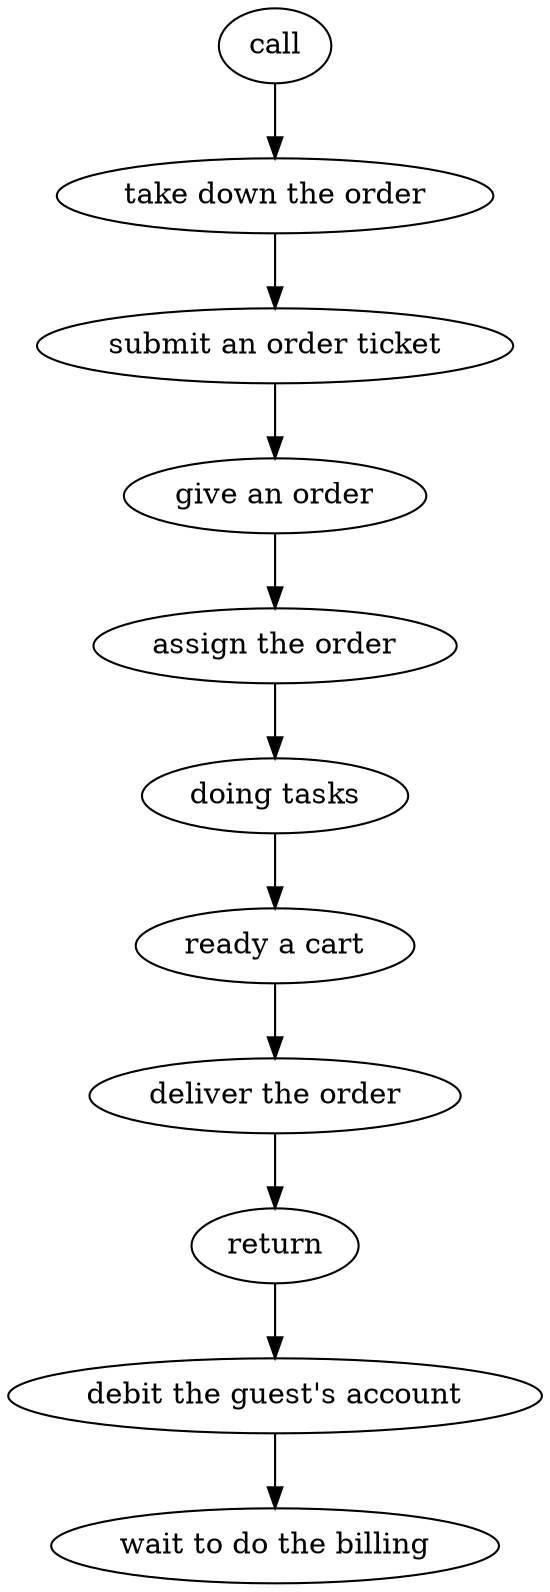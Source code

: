 strict digraph "doc-1.3" {
	graph [name="doc-1.3"];
	call	[attrs="{'type': 'Activity', 'label': 'call'}"];
	"take down the order"	[attrs="{'type': 'Activity', 'label': 'take down the order'}"];
	call -> "take down the order"	[attrs="{'type': 'flow', 'label': 'flow'}"];
	"submit an order ticket"	[attrs="{'type': 'Activity', 'label': 'submit an order ticket'}"];
	"take down the order" -> "submit an order ticket"	[attrs="{'type': 'flow', 'label': 'flow'}"];
	"give an order"	[attrs="{'type': 'Activity', 'label': 'give an order'}"];
	"submit an order ticket" -> "give an order"	[attrs="{'type': 'flow', 'label': 'flow'}"];
	"assign the order"	[attrs="{'type': 'Activity', 'label': 'assign the order'}"];
	"give an order" -> "assign the order"	[attrs="{'type': 'flow', 'label': 'flow'}"];
	"doing tasks"	[attrs="{'type': 'Activity', 'label': 'doing tasks'}"];
	"assign the order" -> "doing tasks"	[attrs="{'type': 'flow', 'label': 'flow'}"];
	"ready a cart"	[attrs="{'type': 'Activity', 'label': 'ready a cart'}"];
	"doing tasks" -> "ready a cart"	[attrs="{'type': 'flow', 'label': 'flow'}"];
	"deliver the order"	[attrs="{'type': 'Activity', 'label': 'deliver the order'}"];
	"ready a cart" -> "deliver the order"	[attrs="{'type': 'flow', 'label': 'flow'}"];
	return	[attrs="{'type': 'Activity', 'label': 'return'}"];
	"deliver the order" -> return	[attrs="{'type': 'flow', 'label': 'flow'}"];
	"debit the guest's account"	[attrs="{'type': 'Activity', 'label': \"debit the guest's account\"}"];
	return -> "debit the guest's account"	[attrs="{'type': 'flow', 'label': 'flow'}"];
	"wait to do the billing"	[attrs="{'type': 'Activity', 'label': 'wait to do the billing'}"];
	"debit the guest's account" -> "wait to do the billing"	[attrs="{'type': 'flow', 'label': 'flow'}"];
}
